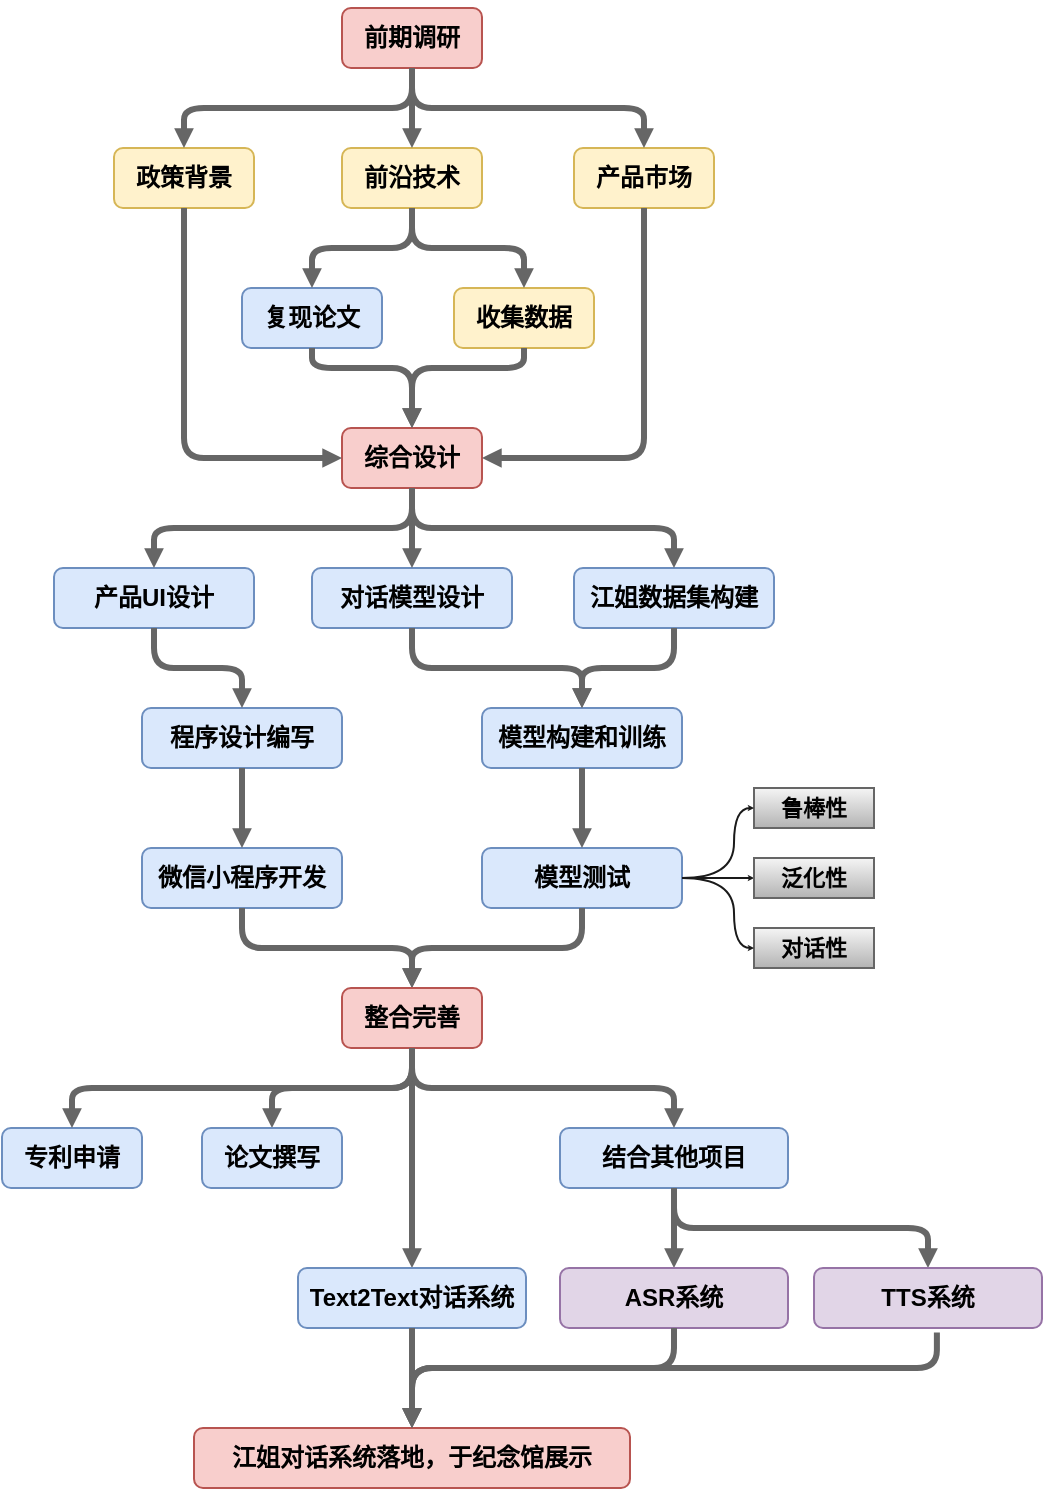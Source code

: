 <mxfile version="20.5.1" type="github">
  <diagram id="bNiykGUIPG_JCuNzhqLb" name="第 1 页">
    <mxGraphModel dx="1414" dy="758" grid="1" gridSize="10" guides="1" tooltips="1" connect="1" arrows="1" fold="1" page="1" pageScale="1" pageWidth="827" pageHeight="1169" math="0" shadow="0">
      <root>
        <mxCell id="0" />
        <mxCell id="1" parent="0" />
        <mxCell id="Llxdb2gsy4WBxAJzYAwn-1" value="&lt;p&gt;&lt;font style=&quot;font-size: 12px;&quot;&gt;&lt;b style=&quot;&quot;&gt;前期调研&lt;/b&gt;&lt;/font&gt;&lt;/p&gt;" style="rounded=1;whiteSpace=wrap;html=1;fillColor=#f8cecc;strokeColor=#b85450;" vertex="1" parent="1">
          <mxGeometry x="344" y="10" width="70" height="30" as="geometry" />
        </mxCell>
        <mxCell id="Llxdb2gsy4WBxAJzYAwn-5" value="&lt;p&gt;&lt;font style=&quot;font-size: 12px;&quot;&gt;&lt;b style=&quot;&quot;&gt;政策背景&lt;/b&gt;&lt;/font&gt;&lt;/p&gt;" style="rounded=1;whiteSpace=wrap;html=1;fillColor=#fff2cc;strokeColor=#d6b656;" vertex="1" parent="1">
          <mxGeometry x="230" y="80" width="70" height="30" as="geometry" />
        </mxCell>
        <mxCell id="Llxdb2gsy4WBxAJzYAwn-6" value="&lt;p&gt;&lt;font style=&quot;font-size: 12px;&quot;&gt;&lt;b style=&quot;&quot;&gt;前沿技术&lt;/b&gt;&lt;/font&gt;&lt;/p&gt;" style="rounded=1;whiteSpace=wrap;html=1;fillColor=#fff2cc;strokeColor=#d6b656;" vertex="1" parent="1">
          <mxGeometry x="344" y="80" width="70" height="30" as="geometry" />
        </mxCell>
        <mxCell id="Llxdb2gsy4WBxAJzYAwn-7" value="&lt;p&gt;&lt;font style=&quot;font-size: 12px;&quot;&gt;&lt;b style=&quot;&quot;&gt;产品市场&lt;/b&gt;&lt;/font&gt;&lt;/p&gt;" style="rounded=1;whiteSpace=wrap;html=1;fillColor=#fff2cc;strokeColor=#d6b656;" vertex="1" parent="1">
          <mxGeometry x="460" y="80" width="70" height="30" as="geometry" />
        </mxCell>
        <mxCell id="Llxdb2gsy4WBxAJzYAwn-11" value="" style="edgeStyle=elbowEdgeStyle;elbow=vertical;strokeWidth=3;endArrow=block;endFill=1;fontStyle=1;strokeColor=#666666;exitX=0.5;exitY=1;exitDx=0;exitDy=0;entryX=0.5;entryY=0;entryDx=0;entryDy=0;endSize=2;" edge="1" parent="1" source="Llxdb2gsy4WBxAJzYAwn-1" target="Llxdb2gsy4WBxAJzYAwn-5">
          <mxGeometry x="-390" y="-100" width="100" height="100" as="geometry">
            <mxPoint x="360" y="140" as="sourcePoint" />
            <mxPoint x="530" y="350" as="targetPoint" />
            <Array as="points">
              <mxPoint x="270" y="60" />
            </Array>
          </mxGeometry>
        </mxCell>
        <mxCell id="Llxdb2gsy4WBxAJzYAwn-12" value="" style="edgeStyle=elbowEdgeStyle;elbow=vertical;strokeWidth=3;endArrow=block;endFill=1;fontStyle=1;strokeColor=#666666;exitX=0.5;exitY=1;exitDx=0;exitDy=0;entryX=0.5;entryY=0;entryDx=0;entryDy=0;endSize=2;" edge="1" parent="1" source="Llxdb2gsy4WBxAJzYAwn-1" target="Llxdb2gsy4WBxAJzYAwn-6">
          <mxGeometry x="-335" y="40" width="100" height="100" as="geometry">
            <mxPoint x="434.0" y="190" as="sourcePoint" />
            <mxPoint x="320" y="220.0" as="targetPoint" />
            <Array as="points">
              <mxPoint x="370" y="70" />
            </Array>
          </mxGeometry>
        </mxCell>
        <mxCell id="Llxdb2gsy4WBxAJzYAwn-13" value="" style="edgeStyle=elbowEdgeStyle;elbow=vertical;strokeWidth=3;endArrow=block;endFill=1;fontStyle=1;strokeColor=#666666;entryX=0.5;entryY=0;entryDx=0;entryDy=0;endSize=2;exitX=0.5;exitY=1;exitDx=0;exitDy=0;" edge="1" parent="1" source="Llxdb2gsy4WBxAJzYAwn-1" target="Llxdb2gsy4WBxAJzYAwn-7">
          <mxGeometry x="-195" y="30" width="100" height="100" as="geometry">
            <mxPoint x="380" y="50" as="sourcePoint" />
            <mxPoint x="460" y="210.0" as="targetPoint" />
            <Array as="points">
              <mxPoint x="470" y="60" />
              <mxPoint x="465" y="190" />
            </Array>
          </mxGeometry>
        </mxCell>
        <mxCell id="Llxdb2gsy4WBxAJzYAwn-15" value="&lt;p&gt;&lt;font style=&quot;font-size: 12px;&quot;&gt;&lt;b style=&quot;&quot;&gt;复现论文&lt;/b&gt;&lt;/font&gt;&lt;/p&gt;" style="rounded=1;whiteSpace=wrap;html=1;fillColor=#dae8fc;strokeColor=#6c8ebf;" vertex="1" parent="1">
          <mxGeometry x="294" y="150" width="70" height="30" as="geometry" />
        </mxCell>
        <mxCell id="Llxdb2gsy4WBxAJzYAwn-16" value="&lt;p&gt;&lt;b&gt;收集数据&lt;/b&gt;&lt;/p&gt;" style="rounded=1;whiteSpace=wrap;html=1;fillColor=#fff2cc;strokeColor=#d6b656;" vertex="1" parent="1">
          <mxGeometry x="400" y="150" width="70" height="30" as="geometry" />
        </mxCell>
        <mxCell id="Llxdb2gsy4WBxAJzYAwn-17" value="&lt;p&gt;&lt;font style=&quot;font-size: 12px;&quot;&gt;&lt;b style=&quot;&quot;&gt;综合设计&lt;/b&gt;&lt;/font&gt;&lt;/p&gt;" style="rounded=1;whiteSpace=wrap;html=1;fillColor=#f8cecc;strokeColor=#b85450;" vertex="1" parent="1">
          <mxGeometry x="344" y="220" width="70" height="30" as="geometry" />
        </mxCell>
        <mxCell id="Llxdb2gsy4WBxAJzYAwn-18" value="" style="edgeStyle=elbowEdgeStyle;elbow=vertical;strokeWidth=3;endArrow=block;endFill=1;fontStyle=1;strokeColor=#666666;entryX=0.5;entryY=0;entryDx=0;entryDy=0;endSize=2;exitX=0.5;exitY=1;exitDx=0;exitDy=0;" edge="1" parent="1" source="Llxdb2gsy4WBxAJzYAwn-6" target="Llxdb2gsy4WBxAJzYAwn-16">
          <mxGeometry x="95" y="110" width="100" height="100" as="geometry">
            <mxPoint x="670" y="130" as="sourcePoint" />
            <mxPoint x="785" y="160.0" as="targetPoint" />
            <Array as="points">
              <mxPoint x="400" y="130" />
              <mxPoint x="755" y="270" />
            </Array>
          </mxGeometry>
        </mxCell>
        <mxCell id="Llxdb2gsy4WBxAJzYAwn-19" value="" style="edgeStyle=elbowEdgeStyle;elbow=vertical;strokeWidth=3;endArrow=block;endFill=1;fontStyle=1;strokeColor=#666666;entryX=0.5;entryY=0;entryDx=0;entryDy=0;endSize=2;exitX=0.5;exitY=1;exitDx=0;exitDy=0;" edge="1" parent="1" source="Llxdb2gsy4WBxAJzYAwn-15" target="Llxdb2gsy4WBxAJzYAwn-17">
          <mxGeometry x="35" y="150" width="100" height="100" as="geometry">
            <mxPoint x="610" y="170" as="sourcePoint" />
            <mxPoint x="725" y="200.0" as="targetPoint" />
            <Array as="points">
              <mxPoint x="380" y="190" />
              <mxPoint x="695" y="310" />
            </Array>
          </mxGeometry>
        </mxCell>
        <mxCell id="Llxdb2gsy4WBxAJzYAwn-20" value="" style="edgeStyle=elbowEdgeStyle;elbow=vertical;strokeWidth=3;endArrow=block;endFill=1;fontStyle=1;strokeColor=#666666;endSize=2;exitX=0.5;exitY=1;exitDx=0;exitDy=0;entryX=0.5;entryY=0;entryDx=0;entryDy=0;" edge="1" parent="1" source="Llxdb2gsy4WBxAJzYAwn-16" target="Llxdb2gsy4WBxAJzYAwn-17">
          <mxGeometry x="35" y="200" width="100" height="100" as="geometry">
            <mxPoint x="610" y="220" as="sourcePoint" />
            <mxPoint x="380" y="210" as="targetPoint" />
            <Array as="points">
              <mxPoint x="420" y="190" />
              <mxPoint x="700" y="230" />
              <mxPoint x="695" y="360" />
            </Array>
          </mxGeometry>
        </mxCell>
        <mxCell id="Llxdb2gsy4WBxAJzYAwn-21" value="" style="edgeStyle=elbowEdgeStyle;elbow=vertical;strokeWidth=3;endArrow=block;endFill=1;fontStyle=1;strokeColor=#666666;entryX=0.5;entryY=0;entryDx=0;entryDy=0;endSize=2;exitX=0.5;exitY=1;exitDx=0;exitDy=0;" edge="1" parent="1" source="Llxdb2gsy4WBxAJzYAwn-6" target="Llxdb2gsy4WBxAJzYAwn-15">
          <mxGeometry x="75" y="50" width="100" height="100" as="geometry">
            <mxPoint x="650" y="70" as="sourcePoint" />
            <mxPoint x="765" y="100.0" as="targetPoint" />
            <Array as="points">
              <mxPoint x="380" y="130" />
              <mxPoint x="735" y="210" />
            </Array>
          </mxGeometry>
        </mxCell>
        <mxCell id="Llxdb2gsy4WBxAJzYAwn-23" value="" style="edgeStyle=elbowEdgeStyle;elbow=vertical;strokeWidth=3;endArrow=block;endFill=1;fontStyle=1;strokeColor=#666666;entryX=0.5;entryY=0;entryDx=0;entryDy=0;endSize=2;exitX=0.5;exitY=1;exitDx=0;exitDy=0;" edge="1" parent="1" source="Llxdb2gsy4WBxAJzYAwn-74" target="Llxdb2gsy4WBxAJzYAwn-82">
          <mxGeometry x="117" y="435" width="100" height="100" as="geometry">
            <mxPoint x="662" y="505" as="sourcePoint" />
            <mxPoint x="807" y="485.0" as="targetPoint" />
            <Array as="points">
              <mxPoint x="540" y="620" />
              <mxPoint x="530" y="610" />
              <mxPoint x="777" y="595" />
            </Array>
          </mxGeometry>
        </mxCell>
        <mxCell id="Llxdb2gsy4WBxAJzYAwn-24" value="" style="edgeStyle=elbowEdgeStyle;elbow=vertical;strokeWidth=3;endArrow=block;endFill=1;fontStyle=1;strokeColor=#666666;entryX=0.5;entryY=0;entryDx=0;entryDy=0;endSize=2;exitX=0.5;exitY=1;exitDx=0;exitDy=0;" edge="1" parent="1" source="Llxdb2gsy4WBxAJzYAwn-66" target="Llxdb2gsy4WBxAJzYAwn-70">
          <mxGeometry x="127" y="445" width="100" height="100" as="geometry">
            <mxPoint x="672" y="515" as="sourcePoint" />
            <mxPoint x="817" y="495.0" as="targetPoint" />
            <Array as="points">
              <mxPoint x="390" y="550" />
              <mxPoint x="787" y="605" />
            </Array>
          </mxGeometry>
        </mxCell>
        <mxCell id="Llxdb2gsy4WBxAJzYAwn-25" value="" style="edgeStyle=elbowEdgeStyle;elbow=vertical;strokeWidth=3;endArrow=block;endFill=1;fontStyle=1;strokeColor=#666666;entryX=0.5;entryY=0;entryDx=0;entryDy=0;endSize=2;exitX=0.5;exitY=1;exitDx=0;exitDy=0;" edge="1" parent="1" source="Llxdb2gsy4WBxAJzYAwn-66" target="Llxdb2gsy4WBxAJzYAwn-71">
          <mxGeometry x="137" y="455" width="100" height="100" as="geometry">
            <mxPoint x="682" y="525" as="sourcePoint" />
            <mxPoint x="827" y="505.0" as="targetPoint" />
            <Array as="points">
              <mxPoint x="320" y="550" />
              <mxPoint x="797" y="615" />
            </Array>
          </mxGeometry>
        </mxCell>
        <mxCell id="Llxdb2gsy4WBxAJzYAwn-26" value="" style="edgeStyle=elbowEdgeStyle;elbow=vertical;strokeWidth=3;endArrow=block;endFill=1;fontStyle=1;strokeColor=#666666;entryX=0;entryY=0.5;entryDx=0;entryDy=0;endSize=2;exitX=0.5;exitY=1;exitDx=0;exitDy=0;" edge="1" parent="1" source="Llxdb2gsy4WBxAJzYAwn-5" target="Llxdb2gsy4WBxAJzYAwn-17">
          <mxGeometry x="115" y="30" width="100" height="100" as="geometry">
            <mxPoint x="660" y="100" as="sourcePoint" />
            <mxPoint x="805" y="80.0" as="targetPoint" />
            <Array as="points">
              <mxPoint x="270" y="235" />
              <mxPoint x="775" y="190" />
            </Array>
          </mxGeometry>
        </mxCell>
        <mxCell id="Llxdb2gsy4WBxAJzYAwn-27" value="" style="edgeStyle=elbowEdgeStyle;elbow=vertical;strokeWidth=3;endArrow=block;endFill=1;fontStyle=1;strokeColor=#666666;entryX=1;entryY=0.5;entryDx=0;entryDy=0;endSize=2;exitX=0.5;exitY=1;exitDx=0;exitDy=0;" edge="1" parent="1" source="Llxdb2gsy4WBxAJzYAwn-7" target="Llxdb2gsy4WBxAJzYAwn-17">
          <mxGeometry x="125" y="40" width="100" height="100" as="geometry">
            <mxPoint x="670" y="110" as="sourcePoint" />
            <mxPoint x="815" y="90.0" as="targetPoint" />
            <Array as="points">
              <mxPoint x="490" y="235" />
              <mxPoint x="785" y="200" />
            </Array>
          </mxGeometry>
        </mxCell>
        <mxCell id="Llxdb2gsy4WBxAJzYAwn-29" value="&lt;p&gt;&lt;font style=&quot;font-size: 12px;&quot;&gt;&lt;b style=&quot;&quot;&gt;产品UI设计&lt;/b&gt;&lt;/font&gt;&lt;/p&gt;" style="rounded=1;whiteSpace=wrap;html=1;fillColor=#dae8fc;strokeColor=#6c8ebf;" vertex="1" parent="1">
          <mxGeometry x="200" y="290" width="100" height="30" as="geometry" />
        </mxCell>
        <mxCell id="Llxdb2gsy4WBxAJzYAwn-31" value="&lt;p&gt;&lt;font style=&quot;font-size: 12px;&quot;&gt;&lt;b style=&quot;&quot;&gt;对话模型设计&lt;/b&gt;&lt;/font&gt;&lt;/p&gt;" style="rounded=1;whiteSpace=wrap;html=1;fillColor=#dae8fc;strokeColor=#6c8ebf;" vertex="1" parent="1">
          <mxGeometry x="329" y="290" width="100" height="30" as="geometry" />
        </mxCell>
        <mxCell id="Llxdb2gsy4WBxAJzYAwn-32" value="&lt;p&gt;&lt;font style=&quot;font-size: 12px;&quot;&gt;&lt;b style=&quot;&quot;&gt;江姐数据集构建&lt;/b&gt;&lt;/font&gt;&lt;/p&gt;" style="rounded=1;whiteSpace=wrap;html=1;fillColor=#dae8fc;strokeColor=#6c8ebf;" vertex="1" parent="1">
          <mxGeometry x="460" y="290" width="100" height="30" as="geometry" />
        </mxCell>
        <mxCell id="Llxdb2gsy4WBxAJzYAwn-34" value="&lt;p&gt;&lt;font style=&quot;font-size: 12px;&quot;&gt;&lt;b style=&quot;&quot;&gt;程序设计编写&lt;/b&gt;&lt;/font&gt;&lt;/p&gt;" style="rounded=1;whiteSpace=wrap;html=1;fillColor=#dae8fc;strokeColor=#6c8ebf;" vertex="1" parent="1">
          <mxGeometry x="244" y="360" width="100" height="30" as="geometry" />
        </mxCell>
        <mxCell id="Llxdb2gsy4WBxAJzYAwn-37" value="&lt;p&gt;&lt;font style=&quot;font-size: 12px;&quot;&gt;&lt;b style=&quot;&quot;&gt;微信小程序开发&lt;/b&gt;&lt;/font&gt;&lt;/p&gt;" style="rounded=1;whiteSpace=wrap;html=1;fillColor=#dae8fc;strokeColor=#6c8ebf;" vertex="1" parent="1">
          <mxGeometry x="244" y="430" width="100" height="30" as="geometry" />
        </mxCell>
        <mxCell id="Llxdb2gsy4WBxAJzYAwn-60" style="edgeStyle=orthogonalEdgeStyle;rounded=0;orthogonalLoop=1;jettySize=auto;html=1;exitX=1;exitY=0.5;exitDx=0;exitDy=0;entryX=0;entryY=0.5;entryDx=0;entryDy=0;strokeColor=#1A1A1A;strokeWidth=1;fontFamily=Helvetica;fontSize=11;endSize=0;" edge="1" parent="1" source="Llxdb2gsy4WBxAJzYAwn-38" target="Llxdb2gsy4WBxAJzYAwn-41">
          <mxGeometry relative="1" as="geometry" />
        </mxCell>
        <mxCell id="Llxdb2gsy4WBxAJzYAwn-38" value="&lt;p&gt;&lt;font style=&quot;font-size: 12px;&quot;&gt;&lt;b style=&quot;&quot;&gt;模型测试&lt;/b&gt;&lt;/font&gt;&lt;/p&gt;" style="rounded=1;whiteSpace=wrap;html=1;fillColor=#dae8fc;strokeColor=#6c8ebf;" vertex="1" parent="1">
          <mxGeometry x="414" y="430" width="100" height="30" as="geometry" />
        </mxCell>
        <mxCell id="Llxdb2gsy4WBxAJzYAwn-39" value="&lt;p&gt;&lt;font style=&quot;font-size: 12px;&quot;&gt;&lt;b style=&quot;&quot;&gt;模型构建和训练&lt;/b&gt;&lt;/font&gt;&lt;/p&gt;" style="rounded=1;whiteSpace=wrap;html=1;fillColor=#dae8fc;strokeColor=#6c8ebf;" vertex="1" parent="1">
          <mxGeometry x="414" y="360" width="100" height="30" as="geometry" />
        </mxCell>
        <mxCell id="Llxdb2gsy4WBxAJzYAwn-40" value="&lt;pre&gt;&lt;b style=&quot;&quot;&gt;&lt;font style=&quot;font-size: 11px;&quot;&gt;鲁棒性&lt;/font&gt;&lt;/b&gt;&lt;/pre&gt;" style="rounded=0;whiteSpace=wrap;html=1;fontFamily=Helvetica;fontSize=12;fillColor=#f5f5f5;strokeColor=#666666;gradientColor=#b3b3b3;" vertex="1" parent="1">
          <mxGeometry x="550" y="400" width="60" height="20" as="geometry" />
        </mxCell>
        <mxCell id="Llxdb2gsy4WBxAJzYAwn-41" value="&lt;pre&gt;&lt;b style=&quot;&quot;&gt;&lt;font style=&quot;font-size: 11px;&quot;&gt;泛化性&lt;/font&gt;&lt;/b&gt;&lt;/pre&gt;" style="rounded=0;whiteSpace=wrap;html=1;fontFamily=Helvetica;fontSize=12;fillColor=#f5f5f5;strokeColor=#666666;gradientColor=#b3b3b3;" vertex="1" parent="1">
          <mxGeometry x="550" y="435" width="60" height="20" as="geometry" />
        </mxCell>
        <mxCell id="Llxdb2gsy4WBxAJzYAwn-42" value="&lt;pre&gt;&lt;b style=&quot;&quot;&gt;&lt;font style=&quot;font-size: 11px;&quot;&gt;对话性&lt;/font&gt;&lt;/b&gt;&lt;/pre&gt;" style="rounded=0;whiteSpace=wrap;html=1;fontFamily=Helvetica;fontSize=12;fillColor=#f5f5f5;strokeColor=#666666;gradientColor=#b3b3b3;" vertex="1" parent="1">
          <mxGeometry x="550" y="470" width="60" height="20" as="geometry" />
        </mxCell>
        <mxCell id="Llxdb2gsy4WBxAJzYAwn-44" value="" style="edgeStyle=elbowEdgeStyle;elbow=vertical;strokeWidth=3;endArrow=block;endFill=1;fontStyle=1;strokeColor=#666666;entryX=0.5;entryY=0;entryDx=0;entryDy=0;endSize=2;exitX=0.5;exitY=1;exitDx=0;exitDy=0;" edge="1" parent="1" source="Llxdb2gsy4WBxAJzYAwn-32" target="Llxdb2gsy4WBxAJzYAwn-39">
          <mxGeometry x="115" y="30" width="100" height="100" as="geometry">
            <mxPoint x="660" y="100.0" as="sourcePoint" />
            <mxPoint x="805" y="80.0" as="targetPoint" />
            <Array as="points">
              <mxPoint x="470" y="340" />
              <mxPoint x="775" y="190" />
            </Array>
          </mxGeometry>
        </mxCell>
        <mxCell id="Llxdb2gsy4WBxAJzYAwn-45" value="" style="edgeStyle=elbowEdgeStyle;elbow=vertical;strokeWidth=3;endArrow=block;endFill=1;fontStyle=1;strokeColor=#666666;entryX=0.5;entryY=0;entryDx=0;entryDy=0;endSize=2;exitX=0.5;exitY=1;exitDx=0;exitDy=0;" edge="1" parent="1" source="Llxdb2gsy4WBxAJzYAwn-17" target="Llxdb2gsy4WBxAJzYAwn-32">
          <mxGeometry x="125" y="40" width="100" height="100" as="geometry">
            <mxPoint x="670" y="110.0" as="sourcePoint" />
            <mxPoint x="815" y="90.0" as="targetPoint" />
            <Array as="points">
              <mxPoint x="390" y="270" />
              <mxPoint x="400" y="260" />
              <mxPoint x="785" y="200" />
            </Array>
          </mxGeometry>
        </mxCell>
        <mxCell id="Llxdb2gsy4WBxAJzYAwn-46" value="" style="edgeStyle=elbowEdgeStyle;elbow=vertical;strokeWidth=3;endArrow=block;endFill=1;fontStyle=1;strokeColor=#666666;entryX=0.5;entryY=0;entryDx=0;entryDy=0;endSize=2;exitX=0.5;exitY=1;exitDx=0;exitDy=0;" edge="1" parent="1" source="Llxdb2gsy4WBxAJzYAwn-17" target="Llxdb2gsy4WBxAJzYAwn-31">
          <mxGeometry x="135" y="50" width="100" height="100" as="geometry">
            <mxPoint x="680" y="120.0" as="sourcePoint" />
            <mxPoint x="825" y="100.0" as="targetPoint" />
            <Array as="points">
              <mxPoint x="370" y="260" />
              <mxPoint x="795" y="210" />
            </Array>
          </mxGeometry>
        </mxCell>
        <mxCell id="Llxdb2gsy4WBxAJzYAwn-47" value="" style="edgeStyle=elbowEdgeStyle;elbow=vertical;strokeWidth=3;endArrow=block;endFill=1;fontStyle=1;strokeColor=#666666;entryX=0.5;entryY=0;entryDx=0;entryDy=0;endSize=2;exitX=0.5;exitY=1;exitDx=0;exitDy=0;" edge="1" parent="1" source="Llxdb2gsy4WBxAJzYAwn-17" target="Llxdb2gsy4WBxAJzYAwn-29">
          <mxGeometry x="145" y="60" width="100" height="100" as="geometry">
            <mxPoint x="690" y="130.0" as="sourcePoint" />
            <mxPoint x="835" y="110.0" as="targetPoint" />
            <Array as="points">
              <mxPoint x="379" y="270" />
              <mxPoint x="380" y="260" />
              <mxPoint x="805" y="220" />
            </Array>
          </mxGeometry>
        </mxCell>
        <mxCell id="Llxdb2gsy4WBxAJzYAwn-48" value="" style="edgeStyle=elbowEdgeStyle;elbow=vertical;strokeWidth=3;endArrow=block;endFill=1;fontStyle=1;strokeColor=#666666;entryX=0.5;entryY=0;entryDx=0;entryDy=0;endSize=2;exitX=0.5;exitY=1;exitDx=0;exitDy=0;" edge="1" parent="1" source="Llxdb2gsy4WBxAJzYAwn-31" target="Llxdb2gsy4WBxAJzYAwn-39">
          <mxGeometry x="125" y="40" width="100" height="100" as="geometry">
            <mxPoint x="670" y="110.0" as="sourcePoint" />
            <mxPoint x="815" y="90.0" as="targetPoint" />
            <Array as="points">
              <mxPoint x="470" y="340" />
              <mxPoint x="785" y="200" />
            </Array>
          </mxGeometry>
        </mxCell>
        <mxCell id="Llxdb2gsy4WBxAJzYAwn-49" value="" style="edgeStyle=elbowEdgeStyle;elbow=vertical;strokeWidth=3;endArrow=block;endFill=1;fontStyle=1;strokeColor=#666666;entryX=0.5;entryY=0;entryDx=0;entryDy=0;endSize=2;exitX=0.5;exitY=1;exitDx=0;exitDy=0;" edge="1" parent="1" source="Llxdb2gsy4WBxAJzYAwn-34" target="Llxdb2gsy4WBxAJzYAwn-37">
          <mxGeometry x="135" y="50" width="100" height="100" as="geometry">
            <mxPoint x="680" y="120.0" as="sourcePoint" />
            <mxPoint x="825" y="100.0" as="targetPoint" />
            <Array as="points">
              <mxPoint x="320" y="410" />
              <mxPoint x="795" y="210" />
            </Array>
          </mxGeometry>
        </mxCell>
        <mxCell id="Llxdb2gsy4WBxAJzYAwn-50" value="" style="edgeStyle=elbowEdgeStyle;elbow=vertical;strokeWidth=3;endArrow=block;endFill=1;fontStyle=1;strokeColor=#666666;entryX=0.5;entryY=0;entryDx=0;entryDy=0;endSize=2;exitX=0.5;exitY=1;exitDx=0;exitDy=0;" edge="1" parent="1" source="Llxdb2gsy4WBxAJzYAwn-29" target="Llxdb2gsy4WBxAJzYAwn-34">
          <mxGeometry x="145" y="60" width="100" height="100" as="geometry">
            <mxPoint x="690" y="130.0" as="sourcePoint" />
            <mxPoint x="835" y="110.0" as="targetPoint" />
            <Array as="points">
              <mxPoint x="300" y="340" />
              <mxPoint x="805" y="220" />
            </Array>
          </mxGeometry>
        </mxCell>
        <mxCell id="Llxdb2gsy4WBxAJzYAwn-51" value="" style="edgeStyle=elbowEdgeStyle;elbow=vertical;strokeWidth=3;endArrow=block;endFill=1;fontStyle=1;strokeColor=#666666;entryX=0.5;entryY=0;entryDx=0;entryDy=0;endSize=2;exitX=0.5;exitY=1;exitDx=0;exitDy=0;" edge="1" parent="1" source="Llxdb2gsy4WBxAJzYAwn-38">
          <mxGeometry x="115" y="30" width="100" height="100" as="geometry">
            <mxPoint x="660" y="100.0" as="sourcePoint" />
            <mxPoint x="379.0" y="500" as="targetPoint" />
            <Array as="points">
              <mxPoint x="400" y="480" />
              <mxPoint x="775" y="190" />
            </Array>
          </mxGeometry>
        </mxCell>
        <mxCell id="Llxdb2gsy4WBxAJzYAwn-52" value="" style="edgeStyle=elbowEdgeStyle;elbow=vertical;strokeWidth=3;endArrow=block;endFill=1;fontStyle=1;strokeColor=#666666;entryX=0.5;entryY=0;entryDx=0;entryDy=0;endSize=2;exitX=0.5;exitY=1;exitDx=0;exitDy=0;" edge="1" parent="1" source="Llxdb2gsy4WBxAJzYAwn-37">
          <mxGeometry x="125" y="40" width="100" height="100" as="geometry">
            <mxPoint x="670" y="110.0" as="sourcePoint" />
            <mxPoint x="379.0" y="500" as="targetPoint" />
            <Array as="points">
              <mxPoint x="370" y="480" />
              <mxPoint x="785" y="200" />
            </Array>
          </mxGeometry>
        </mxCell>
        <mxCell id="Llxdb2gsy4WBxAJzYAwn-53" value="" style="edgeStyle=elbowEdgeStyle;elbow=vertical;strokeWidth=3;endArrow=block;endFill=1;fontStyle=1;strokeColor=#666666;entryX=0.5;entryY=0;entryDx=0;entryDy=0;endSize=2;exitX=0.5;exitY=1;exitDx=0;exitDy=0;" edge="1" parent="1" source="Llxdb2gsy4WBxAJzYAwn-39" target="Llxdb2gsy4WBxAJzYAwn-38">
          <mxGeometry x="135" y="50" width="100" height="100" as="geometry">
            <mxPoint x="680" y="120.0" as="sourcePoint" />
            <mxPoint x="825" y="100.0" as="targetPoint" />
            <Array as="points">
              <mxPoint x="480" y="410" />
              <mxPoint x="795" y="210" />
            </Array>
          </mxGeometry>
        </mxCell>
        <mxCell id="Llxdb2gsy4WBxAJzYAwn-64" style="edgeStyle=orthogonalEdgeStyle;rounded=0;orthogonalLoop=1;jettySize=auto;html=1;exitX=1;exitY=0.5;exitDx=0;exitDy=0;strokeColor=#1A1A1A;strokeWidth=1;fontFamily=Helvetica;fontSize=11;endSize=0;curved=1;" edge="1" parent="1" source="Llxdb2gsy4WBxAJzYAwn-38">
          <mxGeometry relative="1" as="geometry">
            <mxPoint x="514.0" y="620.03" as="sourcePoint" />
            <mxPoint x="550" y="480" as="targetPoint" />
            <Array as="points">
              <mxPoint x="540" y="445" />
              <mxPoint x="540" y="480" />
            </Array>
          </mxGeometry>
        </mxCell>
        <mxCell id="Llxdb2gsy4WBxAJzYAwn-65" style="edgeStyle=orthogonalEdgeStyle;rounded=0;orthogonalLoop=1;jettySize=auto;html=1;exitX=1;exitY=0.5;exitDx=0;exitDy=0;strokeColor=#1A1A1A;strokeWidth=1;fontFamily=Helvetica;fontSize=11;endSize=0;curved=1;" edge="1" parent="1">
          <mxGeometry relative="1" as="geometry">
            <mxPoint x="514.0" y="445" as="sourcePoint" />
            <mxPoint x="550" y="410" as="targetPoint" />
            <Array as="points">
              <mxPoint x="540" y="445" />
              <mxPoint x="540" y="410" />
            </Array>
          </mxGeometry>
        </mxCell>
        <mxCell id="Llxdb2gsy4WBxAJzYAwn-66" value="&lt;p&gt;&lt;font style=&quot;font-size: 12px;&quot;&gt;&lt;b style=&quot;&quot;&gt;整合完善&lt;/b&gt;&lt;/font&gt;&lt;/p&gt;" style="rounded=1;whiteSpace=wrap;html=1;fillColor=#f8cecc;strokeColor=#b85450;" vertex="1" parent="1">
          <mxGeometry x="344" y="500" width="70" height="30" as="geometry" />
        </mxCell>
        <mxCell id="Llxdb2gsy4WBxAJzYAwn-70" value="&lt;p&gt;&lt;font style=&quot;font-size: 12px;&quot;&gt;&lt;b style=&quot;&quot;&gt;Text2Text对话系统&lt;/b&gt;&lt;/font&gt;&lt;/p&gt;" style="rounded=1;whiteSpace=wrap;html=1;fillColor=#dae8fc;strokeColor=#6c8ebf;" vertex="1" parent="1">
          <mxGeometry x="322" y="640" width="114" height="30" as="geometry" />
        </mxCell>
        <mxCell id="Llxdb2gsy4WBxAJzYAwn-71" value="&lt;p&gt;&lt;font style=&quot;font-size: 12px;&quot;&gt;&lt;b style=&quot;&quot;&gt;论文撰写&lt;/b&gt;&lt;/font&gt;&lt;/p&gt;" style="rounded=1;whiteSpace=wrap;html=1;fillColor=#dae8fc;strokeColor=#6c8ebf;" vertex="1" parent="1">
          <mxGeometry x="274" y="570" width="70" height="30" as="geometry" />
        </mxCell>
        <mxCell id="Llxdb2gsy4WBxAJzYAwn-74" value="&lt;p&gt;&lt;b&gt;结合其他项目&lt;/b&gt;&lt;/p&gt;" style="rounded=1;whiteSpace=wrap;html=1;fillColor=#dae8fc;strokeColor=#6c8ebf;" vertex="1" parent="1">
          <mxGeometry x="453" y="570" width="114" height="30" as="geometry" />
        </mxCell>
        <mxCell id="Llxdb2gsy4WBxAJzYAwn-77" value="&lt;p&gt;&lt;font style=&quot;font-size: 12px;&quot;&gt;&lt;b style=&quot;&quot;&gt;江姐对话系统落地，于纪念馆展示&lt;/b&gt;&lt;/font&gt;&lt;/p&gt;" style="rounded=1;whiteSpace=wrap;html=1;fillColor=#f8cecc;strokeColor=#b85450;" vertex="1" parent="1">
          <mxGeometry x="270" y="720" width="218" height="30" as="geometry" />
        </mxCell>
        <mxCell id="Llxdb2gsy4WBxAJzYAwn-78" value="" style="edgeStyle=elbowEdgeStyle;elbow=vertical;strokeWidth=3;endArrow=block;endFill=1;fontStyle=1;strokeColor=#666666;entryX=0.5;entryY=0;entryDx=0;entryDy=0;endSize=2;exitX=0.5;exitY=1;exitDx=0;exitDy=0;" edge="1" parent="1" source="Llxdb2gsy4WBxAJzYAwn-74" target="Llxdb2gsy4WBxAJzYAwn-81">
          <mxGeometry x="127" y="445" width="100" height="100" as="geometry">
            <mxPoint x="672.0" y="515" as="sourcePoint" />
            <mxPoint x="817.0" y="495" as="targetPoint" />
            <Array as="points">
              <mxPoint x="510" y="620" />
              <mxPoint x="787" y="605" />
            </Array>
          </mxGeometry>
        </mxCell>
        <mxCell id="Llxdb2gsy4WBxAJzYAwn-80" value="" style="edgeStyle=elbowEdgeStyle;elbow=vertical;strokeWidth=3;endArrow=block;endFill=1;fontStyle=1;strokeColor=#666666;entryX=0.5;entryY=0;entryDx=0;entryDy=0;endSize=2;exitX=0.5;exitY=1;exitDx=0;exitDy=0;" edge="1" parent="1" source="Llxdb2gsy4WBxAJzYAwn-66" target="Llxdb2gsy4WBxAJzYAwn-74">
          <mxGeometry x="147" y="465" width="100" height="100" as="geometry">
            <mxPoint x="692.0" y="535" as="sourcePoint" />
            <mxPoint x="837.0" y="515" as="targetPoint" />
            <Array as="points">
              <mxPoint x="400" y="550" />
              <mxPoint x="807" y="625" />
            </Array>
          </mxGeometry>
        </mxCell>
        <mxCell id="Llxdb2gsy4WBxAJzYAwn-81" value="&lt;p&gt;&lt;font style=&quot;font-size: 12px;&quot;&gt;&lt;b style=&quot;&quot;&gt;ASR系统&lt;/b&gt;&lt;/font&gt;&lt;/p&gt;" style="rounded=1;whiteSpace=wrap;html=1;fillColor=#e1d5e7;strokeColor=#9673a6;" vertex="1" parent="1">
          <mxGeometry x="453" y="640" width="114" height="30" as="geometry" />
        </mxCell>
        <mxCell id="Llxdb2gsy4WBxAJzYAwn-82" value="&lt;p&gt;&lt;font style=&quot;font-size: 12px;&quot;&gt;&lt;b style=&quot;&quot;&gt;TTS系统&lt;/b&gt;&lt;/font&gt;&lt;/p&gt;" style="rounded=1;whiteSpace=wrap;html=1;fillColor=#e1d5e7;strokeColor=#9673a6;" vertex="1" parent="1">
          <mxGeometry x="580" y="640" width="114" height="30" as="geometry" />
        </mxCell>
        <mxCell id="Llxdb2gsy4WBxAJzYAwn-93" value="" style="edgeStyle=elbowEdgeStyle;elbow=vertical;strokeWidth=3;endArrow=block;endFill=1;fontStyle=1;strokeColor=#666666;entryX=0.5;entryY=0;entryDx=0;entryDy=0;endSize=2;exitX=0.5;exitY=1;exitDx=0;exitDy=0;" edge="1" parent="1" source="Llxdb2gsy4WBxAJzYAwn-70" target="Llxdb2gsy4WBxAJzYAwn-77">
          <mxGeometry x="-3" y="515" width="100" height="100" as="geometry">
            <mxPoint x="390" y="680" as="sourcePoint" />
            <mxPoint x="517" y="710" as="targetPoint" />
            <Array as="points">
              <mxPoint x="410" y="690" />
              <mxPoint x="657" y="675" />
            </Array>
          </mxGeometry>
        </mxCell>
        <mxCell id="Llxdb2gsy4WBxAJzYAwn-94" value="" style="edgeStyle=elbowEdgeStyle;elbow=vertical;strokeWidth=3;endArrow=block;endFill=1;fontStyle=1;strokeColor=#666666;entryX=0.5;entryY=0;entryDx=0;entryDy=0;endSize=2;exitX=0.5;exitY=1;exitDx=0;exitDy=0;" edge="1" parent="1" source="Llxdb2gsy4WBxAJzYAwn-81" target="Llxdb2gsy4WBxAJzYAwn-77">
          <mxGeometry x="167" y="535" width="100" height="100" as="geometry">
            <mxPoint x="560" y="700" as="sourcePoint" />
            <mxPoint x="687" y="730" as="targetPoint" />
            <Array as="points">
              <mxPoint x="400" y="690" />
              <mxPoint x="827" y="695" />
            </Array>
          </mxGeometry>
        </mxCell>
        <mxCell id="Llxdb2gsy4WBxAJzYAwn-95" value="" style="edgeStyle=elbowEdgeStyle;elbow=vertical;strokeWidth=3;endArrow=block;endFill=1;fontStyle=1;strokeColor=#666666;entryX=0.5;entryY=0;entryDx=0;entryDy=0;endSize=2;exitX=0.539;exitY=1.074;exitDx=0;exitDy=0;exitPerimeter=0;" edge="1" parent="1" source="Llxdb2gsy4WBxAJzYAwn-82" target="Llxdb2gsy4WBxAJzYAwn-77">
          <mxGeometry x="317" y="535" width="100" height="100" as="geometry">
            <mxPoint x="710" y="700" as="sourcePoint" />
            <mxPoint x="837" y="730" as="targetPoint" />
            <Array as="points">
              <mxPoint x="490" y="690" />
              <mxPoint x="977" y="695" />
            </Array>
          </mxGeometry>
        </mxCell>
        <mxCell id="Llxdb2gsy4WBxAJzYAwn-96" value="&lt;p&gt;&lt;font style=&quot;font-size: 12px;&quot;&gt;&lt;b style=&quot;&quot;&gt;专利申请&lt;/b&gt;&lt;/font&gt;&lt;/p&gt;" style="rounded=1;whiteSpace=wrap;html=1;fillColor=#dae8fc;strokeColor=#6c8ebf;" vertex="1" parent="1">
          <mxGeometry x="174" y="570" width="70" height="30" as="geometry" />
        </mxCell>
        <mxCell id="Llxdb2gsy4WBxAJzYAwn-97" value="" style="edgeStyle=elbowEdgeStyle;elbow=vertical;strokeWidth=3;endArrow=block;endFill=1;fontStyle=1;strokeColor=#666666;entryX=0.5;entryY=0;entryDx=0;entryDy=0;endSize=2;exitX=0.5;exitY=1;exitDx=0;exitDy=0;" edge="1" parent="1" source="Llxdb2gsy4WBxAJzYAwn-66" target="Llxdb2gsy4WBxAJzYAwn-96">
          <mxGeometry x="2" y="455" width="100" height="100" as="geometry">
            <mxPoint x="244" y="530" as="sourcePoint" />
            <mxPoint x="174" y="570" as="targetPoint" />
            <Array as="points">
              <mxPoint x="340" y="550" />
              <mxPoint x="662" y="615" />
            </Array>
          </mxGeometry>
        </mxCell>
      </root>
    </mxGraphModel>
  </diagram>
</mxfile>
